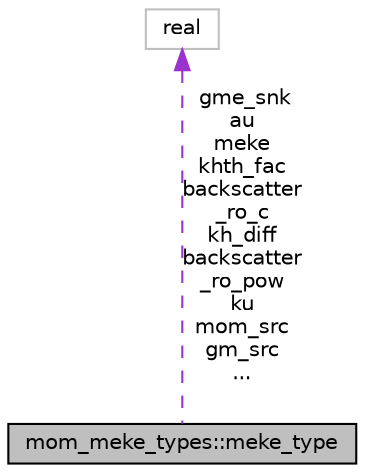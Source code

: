digraph "mom_meke_types::meke_type"
{
 // INTERACTIVE_SVG=YES
 // LATEX_PDF_SIZE
  edge [fontname="Helvetica",fontsize="10",labelfontname="Helvetica",labelfontsize="10"];
  node [fontname="Helvetica",fontsize="10",shape=record];
  Node1 [label="mom_meke_types::meke_type",height=0.2,width=0.4,color="black", fillcolor="grey75", style="filled", fontcolor="black",tooltip="This type is used to exchange information related to the MEKE calculations."];
  Node2 -> Node1 [dir="back",color="darkorchid3",fontsize="10",style="dashed",label=" gme_snk\nau\nmeke\nkhth_fac\nbackscatter\l_ro_c\nkh_diff\nbackscatter\l_ro_pow\nku\nmom_src\ngm_src\n..." ,fontname="Helvetica"];
  Node2 [label="real",height=0.2,width=0.4,color="grey75", fillcolor="white", style="filled",tooltip=" "];
}

